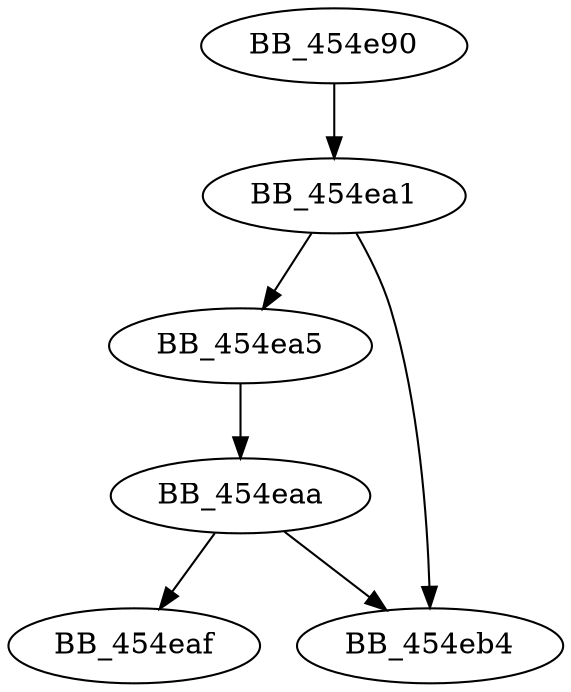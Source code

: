 DiGraph sub_454E90{
BB_454e90->BB_454ea1
BB_454ea1->BB_454ea5
BB_454ea1->BB_454eb4
BB_454ea5->BB_454eaa
BB_454eaa->BB_454eaf
BB_454eaa->BB_454eb4
}
